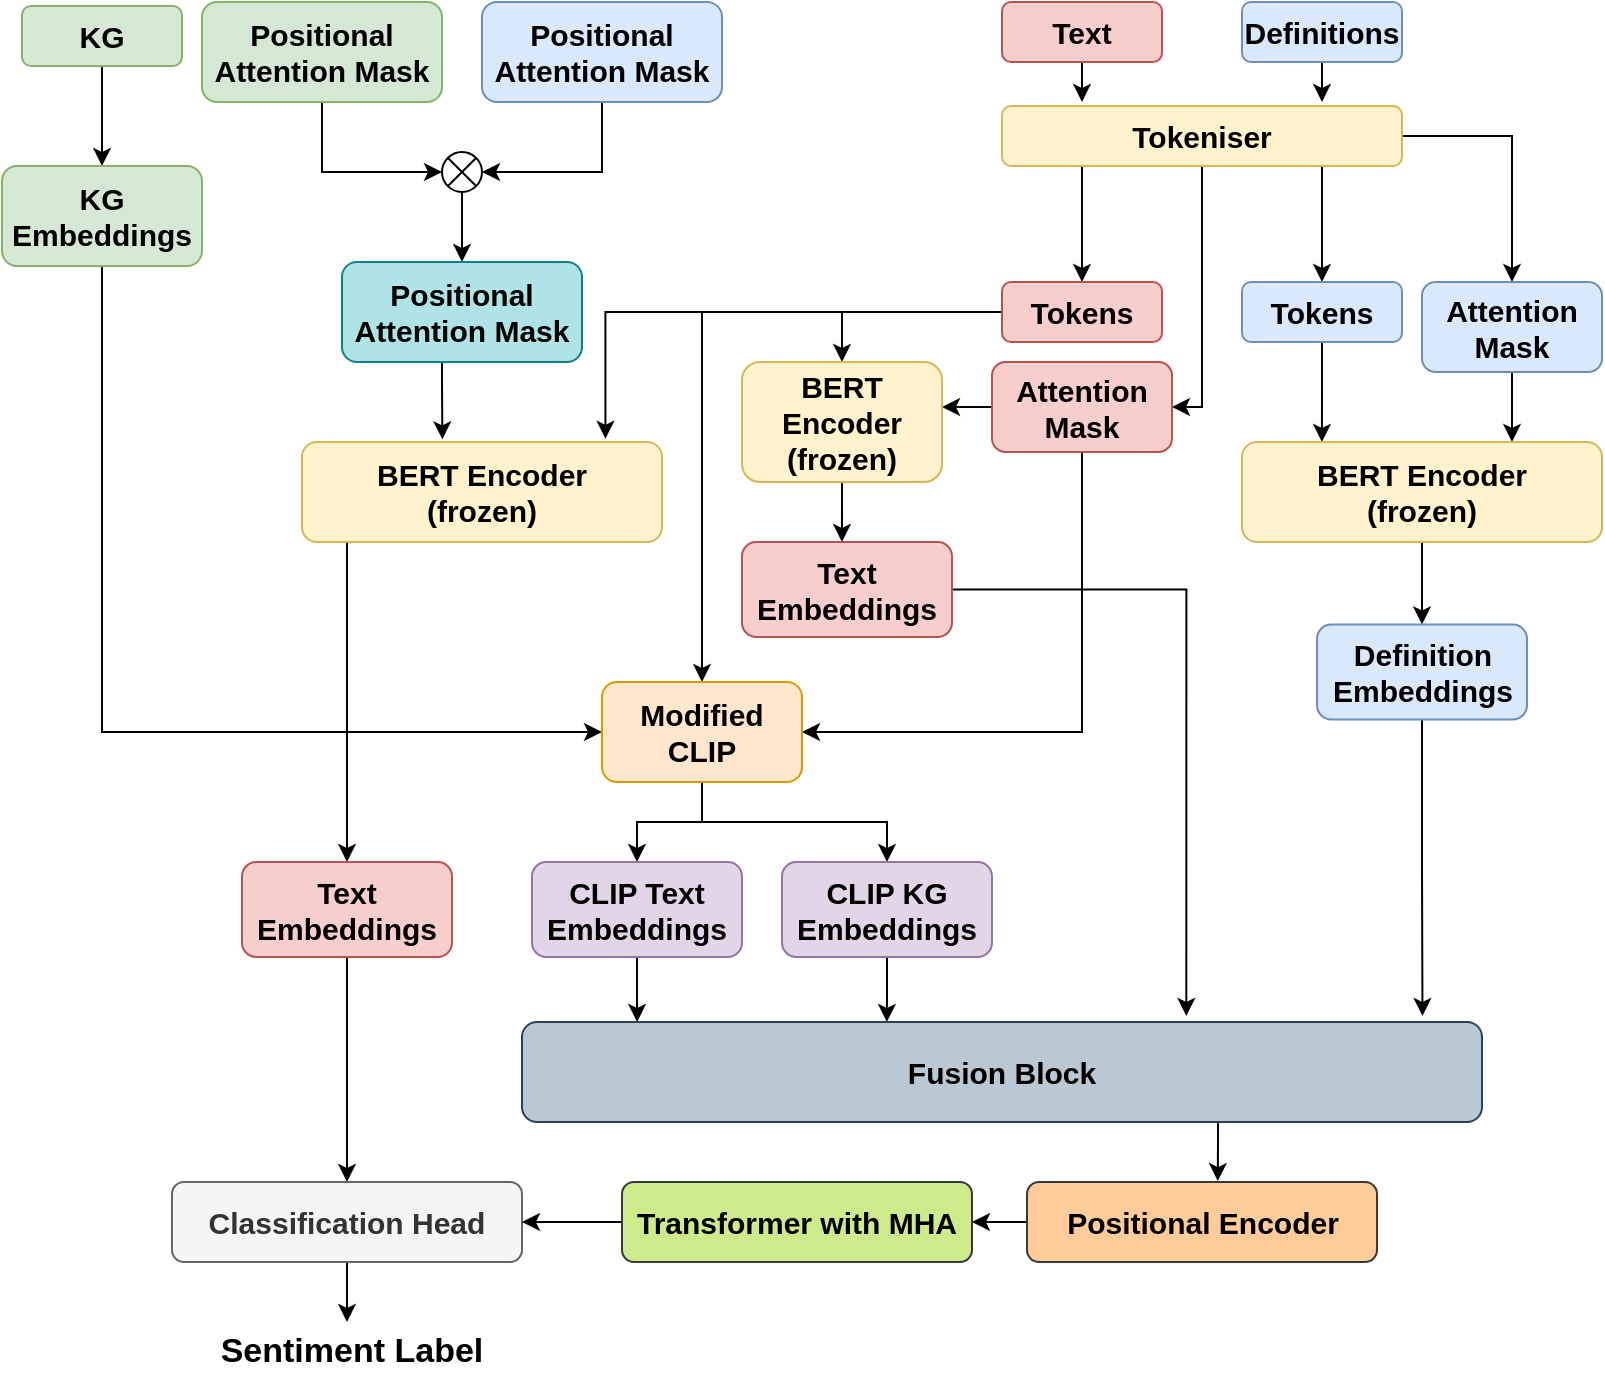 <mxfile version="20.8.23" type="github">
  <diagram name="Page-1" id="fjar_nkzWUIpd5tAeYpq">
    <mxGraphModel dx="2046" dy="1249" grid="1" gridSize="10" guides="1" tooltips="1" connect="1" arrows="1" fold="1" page="1" pageScale="1" pageWidth="850" pageHeight="1100" math="0" shadow="0">
      <root>
        <mxCell id="0" />
        <mxCell id="1" parent="0" />
        <mxCell id="jYEkmaBmbolBZdS-Ya5m-19" style="edgeStyle=orthogonalEdgeStyle;rounded=0;orthogonalLoop=1;jettySize=auto;html=1;entryX=0.5;entryY=0;entryDx=0;entryDy=0;fontSize=15;" edge="1" parent="1" source="jYEkmaBmbolBZdS-Ya5m-2" target="jYEkmaBmbolBZdS-Ya5m-16">
          <mxGeometry relative="1" as="geometry">
            <Array as="points">
              <mxPoint x="670" y="120" />
              <mxPoint x="670" y="120" />
            </Array>
          </mxGeometry>
        </mxCell>
        <mxCell id="jYEkmaBmbolBZdS-Ya5m-20" style="edgeStyle=orthogonalEdgeStyle;rounded=0;orthogonalLoop=1;jettySize=auto;html=1;entryX=0.5;entryY=0;entryDx=0;entryDy=0;fontSize=15;" edge="1" parent="1" source="jYEkmaBmbolBZdS-Ya5m-2" target="jYEkmaBmbolBZdS-Ya5m-15">
          <mxGeometry relative="1" as="geometry" />
        </mxCell>
        <mxCell id="jYEkmaBmbolBZdS-Ya5m-35" style="edgeStyle=orthogonalEdgeStyle;rounded=0;orthogonalLoop=1;jettySize=auto;html=1;entryX=0.5;entryY=0;entryDx=0;entryDy=0;fontSize=15;" edge="1" parent="1" source="jYEkmaBmbolBZdS-Ya5m-2" target="jYEkmaBmbolBZdS-Ya5m-14">
          <mxGeometry relative="1" as="geometry">
            <Array as="points">
              <mxPoint x="550" y="130" />
              <mxPoint x="550" y="130" />
            </Array>
          </mxGeometry>
        </mxCell>
        <mxCell id="jYEkmaBmbolBZdS-Ya5m-67" style="edgeStyle=orthogonalEdgeStyle;rounded=0;orthogonalLoop=1;jettySize=auto;html=1;entryX=1;entryY=0.5;entryDx=0;entryDy=0;fontSize=15;" edge="1" parent="1" source="jYEkmaBmbolBZdS-Ya5m-2" target="jYEkmaBmbolBZdS-Ya5m-13">
          <mxGeometry relative="1" as="geometry">
            <Array as="points">
              <mxPoint x="610" y="233" />
            </Array>
          </mxGeometry>
        </mxCell>
        <mxCell id="jYEkmaBmbolBZdS-Ya5m-2" value="&lt;b&gt;&lt;font style=&quot;font-size: 15px;&quot;&gt;Tokeniser&lt;/font&gt;&lt;/b&gt;" style="rounded=1;whiteSpace=wrap;html=1;fontSize=15;fillColor=#fff2cc;strokeColor=#d6b656;" vertex="1" parent="1">
          <mxGeometry x="510" y="82" width="200" height="30" as="geometry" />
        </mxCell>
        <mxCell id="jYEkmaBmbolBZdS-Ya5m-12" style="edgeStyle=orthogonalEdgeStyle;rounded=0;orthogonalLoop=1;jettySize=auto;html=1;fontSize=15;" edge="1" parent="1" source="jYEkmaBmbolBZdS-Ya5m-3">
          <mxGeometry relative="1" as="geometry">
            <mxPoint x="550" y="80" as="targetPoint" />
          </mxGeometry>
        </mxCell>
        <mxCell id="jYEkmaBmbolBZdS-Ya5m-3" value="&lt;b&gt;&lt;font style=&quot;font-size: 15px;&quot;&gt;Text&lt;/font&gt;&lt;/b&gt;" style="rounded=1;whiteSpace=wrap;html=1;fontSize=15;fillColor=#f8cecc;strokeColor=#b85450;" vertex="1" parent="1">
          <mxGeometry x="510" y="30" width="80" height="30" as="geometry" />
        </mxCell>
        <mxCell id="jYEkmaBmbolBZdS-Ya5m-11" style="edgeStyle=orthogonalEdgeStyle;rounded=0;orthogonalLoop=1;jettySize=auto;html=1;fontSize=15;" edge="1" parent="1" source="jYEkmaBmbolBZdS-Ya5m-4">
          <mxGeometry relative="1" as="geometry">
            <mxPoint x="670" y="80" as="targetPoint" />
          </mxGeometry>
        </mxCell>
        <mxCell id="jYEkmaBmbolBZdS-Ya5m-4" value="&lt;b&gt;&lt;font style=&quot;font-size: 15px;&quot;&gt;Definitions&lt;/font&gt;&lt;/b&gt;" style="rounded=1;whiteSpace=wrap;html=1;fontSize=15;fillColor=#dae8fc;strokeColor=#6c8ebf;" vertex="1" parent="1">
          <mxGeometry x="630" y="30" width="80" height="30" as="geometry" />
        </mxCell>
        <mxCell id="jYEkmaBmbolBZdS-Ya5m-56" style="edgeStyle=orthogonalEdgeStyle;rounded=0;orthogonalLoop=1;jettySize=auto;html=1;entryX=0.5;entryY=0;entryDx=0;entryDy=0;fontSize=15;" edge="1" parent="1" source="jYEkmaBmbolBZdS-Ya5m-5" target="jYEkmaBmbolBZdS-Ya5m-26">
          <mxGeometry relative="1" as="geometry" />
        </mxCell>
        <mxCell id="jYEkmaBmbolBZdS-Ya5m-5" value="&lt;b&gt;&lt;font style=&quot;font-size: 15px;&quot;&gt;KG&lt;/font&gt;&lt;/b&gt;" style="rounded=1;whiteSpace=wrap;html=1;fontSize=15;fillColor=#d5e8d4;strokeColor=#82b366;" vertex="1" parent="1">
          <mxGeometry x="20" y="32" width="80" height="30" as="geometry" />
        </mxCell>
        <mxCell id="jYEkmaBmbolBZdS-Ya5m-71" style="edgeStyle=orthogonalEdgeStyle;rounded=0;orthogonalLoop=1;jettySize=auto;html=1;entryX=1;entryY=0.375;entryDx=0;entryDy=0;entryPerimeter=0;fontSize=15;" edge="1" parent="1" source="jYEkmaBmbolBZdS-Ya5m-13" target="jYEkmaBmbolBZdS-Ya5m-21">
          <mxGeometry relative="1" as="geometry" />
        </mxCell>
        <mxCell id="jYEkmaBmbolBZdS-Ya5m-93" style="edgeStyle=orthogonalEdgeStyle;rounded=0;orthogonalLoop=1;jettySize=auto;html=1;entryX=1;entryY=0.5;entryDx=0;entryDy=0;fontSize=15;" edge="1" parent="1" source="jYEkmaBmbolBZdS-Ya5m-13" target="jYEkmaBmbolBZdS-Ya5m-46">
          <mxGeometry relative="1" as="geometry">
            <Array as="points">
              <mxPoint x="550" y="395" />
            </Array>
          </mxGeometry>
        </mxCell>
        <mxCell id="jYEkmaBmbolBZdS-Ya5m-13" value="&lt;b&gt;Attention&lt;br&gt;Mask&lt;/b&gt;" style="rounded=1;whiteSpace=wrap;html=1;fontSize=15;fillColor=#f8cecc;strokeColor=#b85450;" vertex="1" parent="1">
          <mxGeometry x="505" y="210" width="90" height="45" as="geometry" />
        </mxCell>
        <mxCell id="jYEkmaBmbolBZdS-Ya5m-45" style="edgeStyle=orthogonalEdgeStyle;rounded=0;orthogonalLoop=1;jettySize=auto;html=1;entryX=0.843;entryY=-0.032;entryDx=0;entryDy=0;entryPerimeter=0;fontSize=15;" edge="1" parent="1" source="jYEkmaBmbolBZdS-Ya5m-14" target="jYEkmaBmbolBZdS-Ya5m-37">
          <mxGeometry relative="1" as="geometry" />
        </mxCell>
        <mxCell id="jYEkmaBmbolBZdS-Ya5m-68" style="edgeStyle=orthogonalEdgeStyle;rounded=0;orthogonalLoop=1;jettySize=auto;html=1;entryX=0.5;entryY=0;entryDx=0;entryDy=0;fontSize=15;" edge="1" parent="1" source="jYEkmaBmbolBZdS-Ya5m-14" target="jYEkmaBmbolBZdS-Ya5m-21">
          <mxGeometry relative="1" as="geometry" />
        </mxCell>
        <mxCell id="jYEkmaBmbolBZdS-Ya5m-75" style="edgeStyle=orthogonalEdgeStyle;rounded=0;orthogonalLoop=1;jettySize=auto;html=1;fontSize=15;" edge="1" parent="1" source="jYEkmaBmbolBZdS-Ya5m-14" target="jYEkmaBmbolBZdS-Ya5m-46">
          <mxGeometry relative="1" as="geometry" />
        </mxCell>
        <mxCell id="jYEkmaBmbolBZdS-Ya5m-14" value="&lt;b&gt;Tokens&lt;/b&gt;" style="rounded=1;whiteSpace=wrap;html=1;fontSize=15;fillColor=#f8cecc;strokeColor=#b85450;" vertex="1" parent="1">
          <mxGeometry x="510" y="170" width="80" height="30" as="geometry" />
        </mxCell>
        <mxCell id="jYEkmaBmbolBZdS-Ya5m-43" style="edgeStyle=orthogonalEdgeStyle;rounded=0;orthogonalLoop=1;jettySize=auto;html=1;entryX=0.75;entryY=0;entryDx=0;entryDy=0;fontSize=15;" edge="1" parent="1" source="jYEkmaBmbolBZdS-Ya5m-15">
          <mxGeometry relative="1" as="geometry">
            <mxPoint x="765" y="250" as="targetPoint" />
          </mxGeometry>
        </mxCell>
        <mxCell id="jYEkmaBmbolBZdS-Ya5m-15" value="&lt;b&gt;Attention&lt;br&gt;Mask&lt;/b&gt;" style="rounded=1;whiteSpace=wrap;html=1;fontSize=15;fillColor=#dae8fc;strokeColor=#6c8ebf;" vertex="1" parent="1">
          <mxGeometry x="720" y="170" width="90" height="45" as="geometry" />
        </mxCell>
        <mxCell id="jYEkmaBmbolBZdS-Ya5m-42" style="edgeStyle=orthogonalEdgeStyle;rounded=0;orthogonalLoop=1;jettySize=auto;html=1;entryX=0.222;entryY=0;entryDx=0;entryDy=0;entryPerimeter=0;fontSize=15;" edge="1" parent="1" source="jYEkmaBmbolBZdS-Ya5m-16">
          <mxGeometry relative="1" as="geometry">
            <mxPoint x="669.96" y="250" as="targetPoint" />
          </mxGeometry>
        </mxCell>
        <mxCell id="jYEkmaBmbolBZdS-Ya5m-16" value="&lt;b&gt;Tokens&lt;/b&gt;" style="rounded=1;whiteSpace=wrap;html=1;fontSize=15;fillColor=#dae8fc;strokeColor=#6c8ebf;" vertex="1" parent="1">
          <mxGeometry x="630" y="170" width="80" height="30" as="geometry" />
        </mxCell>
        <mxCell id="jYEkmaBmbolBZdS-Ya5m-73" style="edgeStyle=orthogonalEdgeStyle;rounded=0;orthogonalLoop=1;jettySize=auto;html=1;entryX=0.476;entryY=0;entryDx=0;entryDy=0;entryPerimeter=0;fontSize=15;" edge="1" parent="1" source="jYEkmaBmbolBZdS-Ya5m-21" target="jYEkmaBmbolBZdS-Ya5m-61">
          <mxGeometry relative="1" as="geometry" />
        </mxCell>
        <mxCell id="jYEkmaBmbolBZdS-Ya5m-21" value="&lt;b&gt;&lt;font style=&quot;font-size: 15px;&quot;&gt;BERT Encoder&lt;br&gt;(frozen)&lt;br&gt;&lt;/font&gt;&lt;/b&gt;" style="rounded=1;whiteSpace=wrap;html=1;fontSize=15;fillColor=#fff2cc;strokeColor=#d6b656;" vertex="1" parent="1">
          <mxGeometry x="380" y="210" width="100" height="60" as="geometry" />
        </mxCell>
        <mxCell id="jYEkmaBmbolBZdS-Ya5m-29" style="edgeStyle=orthogonalEdgeStyle;rounded=0;orthogonalLoop=1;jettySize=auto;html=1;entryX=0;entryY=0.5;entryDx=0;entryDy=0;entryPerimeter=0;fontSize=15;" edge="1" parent="1" source="jYEkmaBmbolBZdS-Ya5m-23" target="jYEkmaBmbolBZdS-Ya5m-28">
          <mxGeometry relative="1" as="geometry" />
        </mxCell>
        <mxCell id="jYEkmaBmbolBZdS-Ya5m-23" value="&lt;b&gt;&lt;font style=&quot;font-size: 15px;&quot;&gt;Positional Attention Mask&lt;/font&gt;&lt;/b&gt;" style="rounded=1;whiteSpace=wrap;html=1;fontSize=15;fillColor=#d5e8d4;strokeColor=#82b366;" vertex="1" parent="1">
          <mxGeometry x="110" y="30" width="120" height="50" as="geometry" />
        </mxCell>
        <mxCell id="jYEkmaBmbolBZdS-Ya5m-30" style="edgeStyle=orthogonalEdgeStyle;rounded=0;orthogonalLoop=1;jettySize=auto;html=1;entryX=1;entryY=0.5;entryDx=0;entryDy=0;entryPerimeter=0;fontSize=15;" edge="1" parent="1" source="jYEkmaBmbolBZdS-Ya5m-25" target="jYEkmaBmbolBZdS-Ya5m-28">
          <mxGeometry relative="1" as="geometry" />
        </mxCell>
        <mxCell id="jYEkmaBmbolBZdS-Ya5m-25" value="&lt;b&gt;&lt;font style=&quot;font-size: 15px;&quot;&gt;Positional Attention Mask&lt;/font&gt;&lt;/b&gt;" style="rounded=1;whiteSpace=wrap;html=1;fontSize=15;fillColor=#dae8fc;strokeColor=#6c8ebf;" vertex="1" parent="1">
          <mxGeometry x="250" y="30" width="120" height="50" as="geometry" />
        </mxCell>
        <mxCell id="jYEkmaBmbolBZdS-Ya5m-76" style="edgeStyle=orthogonalEdgeStyle;rounded=0;orthogonalLoop=1;jettySize=auto;html=1;entryX=0;entryY=0.5;entryDx=0;entryDy=0;fontSize=15;" edge="1" parent="1" source="jYEkmaBmbolBZdS-Ya5m-26" target="jYEkmaBmbolBZdS-Ya5m-46">
          <mxGeometry relative="1" as="geometry">
            <Array as="points">
              <mxPoint x="60" y="395" />
            </Array>
          </mxGeometry>
        </mxCell>
        <mxCell id="jYEkmaBmbolBZdS-Ya5m-26" value="&lt;b&gt;&lt;font style=&quot;font-size: 15px;&quot;&gt;KG&lt;br&gt;Embeddings&lt;br&gt;&lt;/font&gt;&lt;/b&gt;" style="rounded=1;whiteSpace=wrap;html=1;fontSize=15;fillColor=#d5e8d4;strokeColor=#82b366;" vertex="1" parent="1">
          <mxGeometry x="10" y="112" width="100" height="50" as="geometry" />
        </mxCell>
        <mxCell id="jYEkmaBmbolBZdS-Ya5m-33" style="edgeStyle=orthogonalEdgeStyle;rounded=0;orthogonalLoop=1;jettySize=auto;html=1;entryX=0.5;entryY=0;entryDx=0;entryDy=0;fontSize=15;" edge="1" parent="1" source="jYEkmaBmbolBZdS-Ya5m-28" target="jYEkmaBmbolBZdS-Ya5m-31">
          <mxGeometry relative="1" as="geometry" />
        </mxCell>
        <mxCell id="jYEkmaBmbolBZdS-Ya5m-28" value="" style="verticalLabelPosition=bottom;verticalAlign=top;html=1;shape=mxgraph.flowchart.or;fontSize=15;" vertex="1" parent="1">
          <mxGeometry x="230" y="105" width="20" height="20" as="geometry" />
        </mxCell>
        <mxCell id="jYEkmaBmbolBZdS-Ya5m-44" style="edgeStyle=orthogonalEdgeStyle;rounded=0;orthogonalLoop=1;jettySize=auto;html=1;entryX=0.39;entryY=-0.026;entryDx=0;entryDy=0;entryPerimeter=0;fontSize=15;" edge="1" parent="1" source="jYEkmaBmbolBZdS-Ya5m-31" target="jYEkmaBmbolBZdS-Ya5m-37">
          <mxGeometry relative="1" as="geometry">
            <Array as="points">
              <mxPoint x="230" y="220" />
              <mxPoint x="230" y="220" />
            </Array>
          </mxGeometry>
        </mxCell>
        <mxCell id="jYEkmaBmbolBZdS-Ya5m-31" value="&lt;b&gt;&lt;font style=&quot;font-size: 15px;&quot;&gt;Positional Attention Mask&lt;/font&gt;&lt;/b&gt;" style="rounded=1;whiteSpace=wrap;html=1;fontSize=15;fillColor=#b0e3e6;strokeColor=#0e8088;" vertex="1" parent="1">
          <mxGeometry x="180" y="160" width="120" height="50" as="geometry" />
        </mxCell>
        <mxCell id="jYEkmaBmbolBZdS-Ya5m-95" style="edgeStyle=orthogonalEdgeStyle;rounded=0;orthogonalLoop=1;jettySize=auto;html=1;entryX=0.5;entryY=0;entryDx=0;entryDy=0;fontSize=15;" edge="1" parent="1" source="jYEkmaBmbolBZdS-Ya5m-37" target="jYEkmaBmbolBZdS-Ya5m-94">
          <mxGeometry relative="1" as="geometry">
            <Array as="points">
              <mxPoint x="183" y="380" />
            </Array>
          </mxGeometry>
        </mxCell>
        <mxCell id="jYEkmaBmbolBZdS-Ya5m-37" value="&lt;b&gt;&lt;font style=&quot;font-size: 15px;&quot;&gt;BERT Encoder&lt;br&gt;(frozen)&lt;br&gt;&lt;/font&gt;&lt;/b&gt;" style="rounded=1;whiteSpace=wrap;html=1;fontSize=15;fillColor=#fff2cc;strokeColor=#d6b656;" vertex="1" parent="1">
          <mxGeometry x="160" y="250" width="180" height="50" as="geometry" />
        </mxCell>
        <mxCell id="jYEkmaBmbolBZdS-Ya5m-79" style="edgeStyle=orthogonalEdgeStyle;rounded=0;orthogonalLoop=1;jettySize=auto;html=1;entryX=0.5;entryY=0;entryDx=0;entryDy=0;fontSize=15;" edge="1" parent="1" source="jYEkmaBmbolBZdS-Ya5m-46" target="jYEkmaBmbolBZdS-Ya5m-77">
          <mxGeometry relative="1" as="geometry" />
        </mxCell>
        <mxCell id="jYEkmaBmbolBZdS-Ya5m-80" style="edgeStyle=orthogonalEdgeStyle;rounded=0;orthogonalLoop=1;jettySize=auto;html=1;entryX=0.5;entryY=0;entryDx=0;entryDy=0;fontSize=15;" edge="1" parent="1" source="jYEkmaBmbolBZdS-Ya5m-46" target="jYEkmaBmbolBZdS-Ya5m-78">
          <mxGeometry relative="1" as="geometry" />
        </mxCell>
        <mxCell id="jYEkmaBmbolBZdS-Ya5m-46" value="&lt;b&gt;&lt;font style=&quot;font-size: 15px;&quot;&gt;Modified CLIP&lt;br&gt;&lt;/font&gt;&lt;/b&gt;" style="rounded=1;whiteSpace=wrap;html=1;fontSize=15;fillColor=#ffe6cc;strokeColor=#d79b00;" vertex="1" parent="1">
          <mxGeometry x="310" y="370" width="100" height="50" as="geometry" />
        </mxCell>
        <mxCell id="jYEkmaBmbolBZdS-Ya5m-64" style="edgeStyle=orthogonalEdgeStyle;rounded=0;orthogonalLoop=1;jettySize=auto;html=1;entryX=0.5;entryY=0;entryDx=0;entryDy=0;fontSize=15;" edge="1" parent="1" source="jYEkmaBmbolBZdS-Ya5m-59" target="jYEkmaBmbolBZdS-Ya5m-63">
          <mxGeometry relative="1" as="geometry" />
        </mxCell>
        <mxCell id="jYEkmaBmbolBZdS-Ya5m-59" value="&lt;b&gt;&lt;font style=&quot;font-size: 15px;&quot;&gt;BERT Encoder&lt;br&gt;(frozen)&lt;br&gt;&lt;/font&gt;&lt;/b&gt;" style="rounded=1;whiteSpace=wrap;html=1;fontSize=15;fillColor=#fff2cc;strokeColor=#d6b656;" vertex="1" parent="1">
          <mxGeometry x="630" y="250" width="180" height="50" as="geometry" />
        </mxCell>
        <mxCell id="jYEkmaBmbolBZdS-Ya5m-88" style="edgeStyle=orthogonalEdgeStyle;rounded=0;orthogonalLoop=1;jettySize=auto;html=1;entryX=0.692;entryY=-0.06;entryDx=0;entryDy=0;entryPerimeter=0;fontSize=15;" edge="1" parent="1" source="jYEkmaBmbolBZdS-Ya5m-61" target="jYEkmaBmbolBZdS-Ya5m-81">
          <mxGeometry relative="1" as="geometry">
            <Array as="points">
              <mxPoint x="602" y="324" />
            </Array>
          </mxGeometry>
        </mxCell>
        <mxCell id="jYEkmaBmbolBZdS-Ya5m-61" value="&lt;b&gt;Text&lt;br&gt;Embeddings&lt;/b&gt;" style="rounded=1;whiteSpace=wrap;html=1;fontSize=15;fillColor=#f8cecc;strokeColor=#b85450;" vertex="1" parent="1">
          <mxGeometry x="380" y="300" width="105" height="47.5" as="geometry" />
        </mxCell>
        <mxCell id="jYEkmaBmbolBZdS-Ya5m-87" style="edgeStyle=orthogonalEdgeStyle;rounded=0;orthogonalLoop=1;jettySize=auto;html=1;entryX=0.938;entryY=-0.06;entryDx=0;entryDy=0;entryPerimeter=0;fontSize=15;" edge="1" parent="1" source="jYEkmaBmbolBZdS-Ya5m-63" target="jYEkmaBmbolBZdS-Ya5m-81">
          <mxGeometry relative="1" as="geometry" />
        </mxCell>
        <mxCell id="jYEkmaBmbolBZdS-Ya5m-63" value="&lt;b&gt;Definition&lt;br&gt;Embeddings&lt;/b&gt;" style="rounded=1;whiteSpace=wrap;html=1;fontSize=15;fillColor=#dae8fc;strokeColor=#6c8ebf;" vertex="1" parent="1">
          <mxGeometry x="667.5" y="341.25" width="105" height="47.5" as="geometry" />
        </mxCell>
        <mxCell id="jYEkmaBmbolBZdS-Ya5m-97" style="edgeStyle=orthogonalEdgeStyle;rounded=0;orthogonalLoop=1;jettySize=auto;html=1;entryX=0.12;entryY=0;entryDx=0;entryDy=0;entryPerimeter=0;fontSize=15;" edge="1" parent="1" source="jYEkmaBmbolBZdS-Ya5m-77" target="jYEkmaBmbolBZdS-Ya5m-81">
          <mxGeometry relative="1" as="geometry" />
        </mxCell>
        <mxCell id="jYEkmaBmbolBZdS-Ya5m-77" value="&lt;b&gt;CLIP Text&lt;br&gt;Embeddings&lt;/b&gt;" style="rounded=1;whiteSpace=wrap;html=1;fontSize=15;fillColor=#e1d5e7;strokeColor=#9673a6;" vertex="1" parent="1">
          <mxGeometry x="275" y="460" width="105" height="47.5" as="geometry" />
        </mxCell>
        <mxCell id="jYEkmaBmbolBZdS-Ya5m-96" style="edgeStyle=orthogonalEdgeStyle;rounded=0;orthogonalLoop=1;jettySize=auto;html=1;entryX=0.38;entryY=0;entryDx=0;entryDy=0;entryPerimeter=0;fontSize=15;" edge="1" parent="1" source="jYEkmaBmbolBZdS-Ya5m-78" target="jYEkmaBmbolBZdS-Ya5m-81">
          <mxGeometry relative="1" as="geometry" />
        </mxCell>
        <mxCell id="jYEkmaBmbolBZdS-Ya5m-78" value="&lt;b&gt;CLIP KG&lt;br&gt;Embeddings&lt;/b&gt;" style="rounded=1;whiteSpace=wrap;html=1;fontSize=15;fillColor=#e1d5e7;strokeColor=#9673a6;" vertex="1" parent="1">
          <mxGeometry x="400" y="460" width="105" height="47.5" as="geometry" />
        </mxCell>
        <mxCell id="jYEkmaBmbolBZdS-Ya5m-106" style="edgeStyle=orthogonalEdgeStyle;rounded=0;orthogonalLoop=1;jettySize=auto;html=1;entryX=0.545;entryY=-0.012;entryDx=0;entryDy=0;entryPerimeter=0;fontSize=15;" edge="1" parent="1" source="jYEkmaBmbolBZdS-Ya5m-81" target="jYEkmaBmbolBZdS-Ya5m-98">
          <mxGeometry relative="1" as="geometry">
            <Array as="points">
              <mxPoint x="618" y="600" />
              <mxPoint x="618" y="600" />
            </Array>
          </mxGeometry>
        </mxCell>
        <mxCell id="jYEkmaBmbolBZdS-Ya5m-81" value="&lt;b&gt;&lt;font style=&quot;font-size: 15px;&quot;&gt;Fusion Block&lt;br&gt;&lt;/font&gt;&lt;/b&gt;" style="rounded=1;whiteSpace=wrap;html=1;fontSize=15;fillColor=#bac8d3;strokeColor=#23445d;" vertex="1" parent="1">
          <mxGeometry x="270" y="540" width="480" height="50" as="geometry" />
        </mxCell>
        <mxCell id="jYEkmaBmbolBZdS-Ya5m-103" style="edgeStyle=orthogonalEdgeStyle;rounded=0;orthogonalLoop=1;jettySize=auto;html=1;entryX=0.5;entryY=0;entryDx=0;entryDy=0;fontSize=15;" edge="1" parent="1" source="jYEkmaBmbolBZdS-Ya5m-94" target="jYEkmaBmbolBZdS-Ya5m-102">
          <mxGeometry relative="1" as="geometry" />
        </mxCell>
        <mxCell id="jYEkmaBmbolBZdS-Ya5m-94" value="&lt;b&gt;Text&lt;br&gt;Embeddings&lt;/b&gt;" style="rounded=1;whiteSpace=wrap;html=1;fontSize=15;fillColor=#f8cecc;strokeColor=#b85450;" vertex="1" parent="1">
          <mxGeometry x="130" y="460" width="105" height="47.5" as="geometry" />
        </mxCell>
        <mxCell id="jYEkmaBmbolBZdS-Ya5m-107" style="edgeStyle=orthogonalEdgeStyle;rounded=0;orthogonalLoop=1;jettySize=auto;html=1;entryX=1;entryY=0.5;entryDx=0;entryDy=0;fontSize=15;" edge="1" parent="1" source="jYEkmaBmbolBZdS-Ya5m-98" target="jYEkmaBmbolBZdS-Ya5m-105">
          <mxGeometry relative="1" as="geometry" />
        </mxCell>
        <mxCell id="jYEkmaBmbolBZdS-Ya5m-98" value="&lt;b&gt;&lt;font style=&quot;font-size: 15px;&quot;&gt;Positional Encoder&lt;br&gt;&lt;/font&gt;&lt;/b&gt;" style="rounded=1;whiteSpace=wrap;html=1;fontSize=15;fillColor=#ffcc99;strokeColor=#36393d;" vertex="1" parent="1">
          <mxGeometry x="522.5" y="620" width="175" height="40" as="geometry" />
        </mxCell>
        <mxCell id="jYEkmaBmbolBZdS-Ya5m-110" style="edgeStyle=orthogonalEdgeStyle;rounded=0;orthogonalLoop=1;jettySize=auto;html=1;fontSize=17;" edge="1" parent="1" source="jYEkmaBmbolBZdS-Ya5m-102">
          <mxGeometry relative="1" as="geometry">
            <mxPoint x="182.5" y="690" as="targetPoint" />
          </mxGeometry>
        </mxCell>
        <mxCell id="jYEkmaBmbolBZdS-Ya5m-102" value="&lt;b&gt;&lt;font style=&quot;font-size: 15px;&quot;&gt;Classification Head&lt;br&gt;&lt;/font&gt;&lt;/b&gt;" style="rounded=1;whiteSpace=wrap;html=1;fontSize=15;fillColor=#f5f5f5;strokeColor=#666666;fontColor=#333333;" vertex="1" parent="1">
          <mxGeometry x="95" y="620" width="175" height="40" as="geometry" />
        </mxCell>
        <mxCell id="jYEkmaBmbolBZdS-Ya5m-108" style="edgeStyle=orthogonalEdgeStyle;rounded=0;orthogonalLoop=1;jettySize=auto;html=1;entryX=1;entryY=0.5;entryDx=0;entryDy=0;fontSize=15;" edge="1" parent="1" source="jYEkmaBmbolBZdS-Ya5m-105" target="jYEkmaBmbolBZdS-Ya5m-102">
          <mxGeometry relative="1" as="geometry" />
        </mxCell>
        <mxCell id="jYEkmaBmbolBZdS-Ya5m-105" value="&lt;b&gt;&lt;font style=&quot;font-size: 15px;&quot;&gt;Transformer with MHA&lt;br&gt;&lt;/font&gt;&lt;/b&gt;" style="rounded=1;whiteSpace=wrap;html=1;fontSize=15;fillColor=#cdeb8b;strokeColor=#36393d;" vertex="1" parent="1">
          <mxGeometry x="320" y="620" width="175" height="40" as="geometry" />
        </mxCell>
        <mxCell id="jYEkmaBmbolBZdS-Ya5m-109" value="&lt;b&gt;&lt;font style=&quot;font-size: 17px;&quot;&gt;Sentiment Label&lt;/font&gt;&lt;/b&gt;" style="text;html=1;strokeColor=none;fillColor=none;align=center;verticalAlign=middle;whiteSpace=wrap;rounded=0;fontSize=15;" vertex="1" parent="1">
          <mxGeometry x="100" y="690" width="170" height="30" as="geometry" />
        </mxCell>
      </root>
    </mxGraphModel>
  </diagram>
</mxfile>
